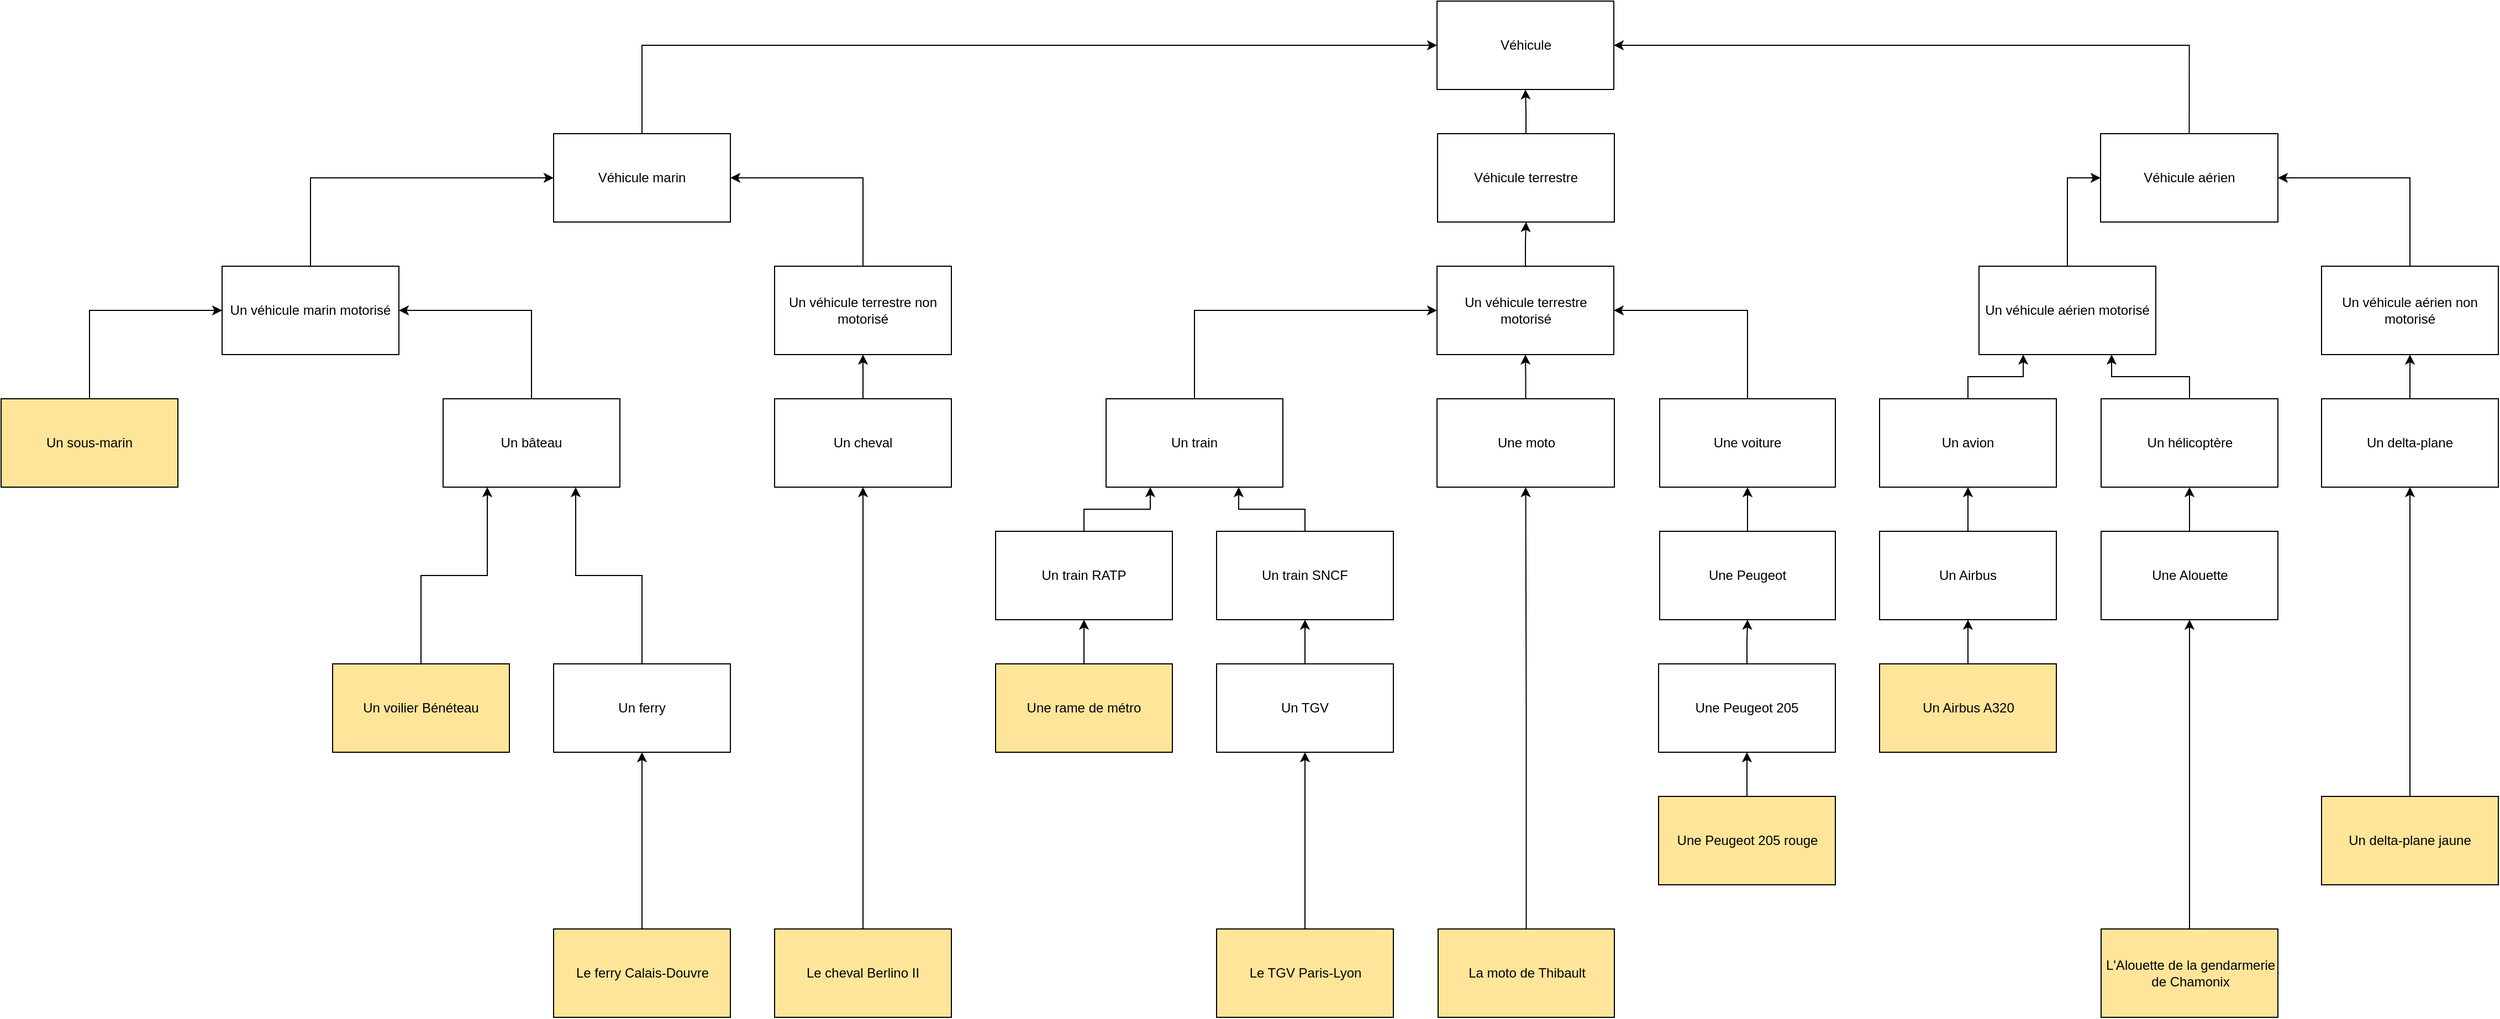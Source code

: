 <mxfile version="20.0.4" type="device"><diagram id="Zvsp1uWcvcBUd8prkpS_" name="Page-1"><mxGraphModel dx="2858" dy="2260" grid="1" gridSize="10" guides="1" tooltips="1" connect="1" arrows="1" fold="1" page="1" pageScale="1" pageWidth="827" pageHeight="1169" math="0" shadow="0"><root><mxCell id="0"/><mxCell id="1" parent="0"/><mxCell id="Ue7PJGBES_k0jSUSVjgF-43" value="" style="edgeStyle=orthogonalEdgeStyle;rounded=0;orthogonalLoop=1;jettySize=auto;html=1;" edge="1" parent="1" source="R871u4UPAUx9CYCCecNj-2" target="Ue7PJGBES_k0jSUSVjgF-27"><mxGeometry relative="1" as="geometry"/></mxCell><mxCell id="R871u4UPAUx9CYCCecNj-2" value="Une Peugeot 205 rouge" style="html=1;fillColor=#FFE599;" parent="1" vertex="1"><mxGeometry x="1240" y="680" width="160" height="80" as="geometry"/></mxCell><mxCell id="Ue7PJGBES_k0jSUSVjgF-40" style="edgeStyle=orthogonalEdgeStyle;rounded=0;orthogonalLoop=1;jettySize=auto;html=1;exitX=0.5;exitY=0;exitDx=0;exitDy=0;entryX=0.5;entryY=1;entryDx=0;entryDy=0;" edge="1" parent="1" source="R871u4UPAUx9CYCCecNj-4" target="Ue7PJGBES_k0jSUSVjgF-23"><mxGeometry relative="1" as="geometry"/></mxCell><mxCell id="R871u4UPAUx9CYCCecNj-4" value="Le TGV Paris-Lyon" style="html=1;fillColor=#FFE599;" parent="1" vertex="1"><mxGeometry x="840" y="800" width="160" height="80" as="geometry"/></mxCell><mxCell id="Ue7PJGBES_k0jSUSVjgF-46" value="" style="edgeStyle=orthogonalEdgeStyle;rounded=0;orthogonalLoop=1;jettySize=auto;html=1;" edge="1" parent="1" source="R871u4UPAUx9CYCCecNj-5" target="Ue7PJGBES_k0jSUSVjgF-20"><mxGeometry relative="1" as="geometry"/></mxCell><mxCell id="R871u4UPAUx9CYCCecNj-5" value="Un Airbus A320" style="html=1;fillColor=#FFE599;" parent="1" vertex="1"><mxGeometry x="1440" y="560" width="160" height="80" as="geometry"/></mxCell><mxCell id="Ue7PJGBES_k0jSUSVjgF-49" style="edgeStyle=orthogonalEdgeStyle;rounded=0;orthogonalLoop=1;jettySize=auto;html=1;exitX=0.5;exitY=0;exitDx=0;exitDy=0;entryX=0.5;entryY=1;entryDx=0;entryDy=0;" edge="1" parent="1" source="R871u4UPAUx9CYCCecNj-6" target="Ue7PJGBES_k0jSUSVjgF-16"><mxGeometry relative="1" as="geometry"/></mxCell><mxCell id="R871u4UPAUx9CYCCecNj-6" value="L'Alouette de la gendarmerie &lt;br&gt;de Chamonix" style="html=1;fillColor=#FFE599;" parent="1" vertex="1"><mxGeometry x="1640.5" y="800" width="160" height="80" as="geometry"/></mxCell><mxCell id="Ue7PJGBES_k0jSUSVjgF-35" style="edgeStyle=orthogonalEdgeStyle;rounded=0;orthogonalLoop=1;jettySize=auto;html=1;entryX=0.5;entryY=1;entryDx=0;entryDy=0;" edge="1" parent="1" source="R871u4UPAUx9CYCCecNj-7" target="Ue7PJGBES_k0jSUSVjgF-34"><mxGeometry relative="1" as="geometry"/></mxCell><mxCell id="R871u4UPAUx9CYCCecNj-7" value="Le ferry Calais-Douvre" style="html=1;fillColor=#FFE599;" parent="1" vertex="1"><mxGeometry x="240" y="800" width="160" height="80" as="geometry"/></mxCell><mxCell id="Ue7PJGBES_k0jSUSVjgF-37" style="edgeStyle=orthogonalEdgeStyle;rounded=0;orthogonalLoop=1;jettySize=auto;html=1;entryX=0.5;entryY=1;entryDx=0;entryDy=0;" edge="1" parent="1" source="Ue7PJGBES_k0jSUSVjgF-1" target="Ue7PJGBES_k0jSUSVjgF-19"><mxGeometry relative="1" as="geometry"/></mxCell><mxCell id="Ue7PJGBES_k0jSUSVjgF-1" value="Le cheval Berlino II" style="rounded=0;whiteSpace=wrap;html=1;fillColor=#FFE599;" vertex="1" parent="1"><mxGeometry x="440" y="800" width="160" height="80" as="geometry"/></mxCell><mxCell id="Ue7PJGBES_k0jSUSVjgF-50" style="edgeStyle=orthogonalEdgeStyle;rounded=0;orthogonalLoop=1;jettySize=auto;html=1;entryX=0.5;entryY=1;entryDx=0;entryDy=0;" edge="1" parent="1" source="Ue7PJGBES_k0jSUSVjgF-2" target="Ue7PJGBES_k0jSUSVjgF-24"><mxGeometry relative="1" as="geometry"/></mxCell><mxCell id="Ue7PJGBES_k0jSUSVjgF-2" value="La moto de Thibault" style="rounded=0;whiteSpace=wrap;html=1;fillColor=#FFE599;" vertex="1" parent="1"><mxGeometry x="1040.5" y="800" width="159.5" height="80" as="geometry"/></mxCell><mxCell id="Ue7PJGBES_k0jSUSVjgF-33" style="edgeStyle=orthogonalEdgeStyle;rounded=0;orthogonalLoop=1;jettySize=auto;html=1;exitX=0.5;exitY=0;exitDx=0;exitDy=0;entryX=0.25;entryY=1;entryDx=0;entryDy=0;" edge="1" parent="1" source="Ue7PJGBES_k0jSUSVjgF-3" target="Ue7PJGBES_k0jSUSVjgF-21"><mxGeometry relative="1" as="geometry"/></mxCell><mxCell id="Ue7PJGBES_k0jSUSVjgF-3" value="Un voilier Bénéteau" style="rounded=0;whiteSpace=wrap;html=1;fillColor=#FFE599;" vertex="1" parent="1"><mxGeometry x="40" y="560" width="160" height="80" as="geometry"/></mxCell><mxCell id="Ue7PJGBES_k0jSUSVjgF-57" style="edgeStyle=orthogonalEdgeStyle;rounded=0;orthogonalLoop=1;jettySize=auto;html=1;exitX=0.5;exitY=0;exitDx=0;exitDy=0;entryX=0;entryY=0.5;entryDx=0;entryDy=0;" edge="1" parent="1" source="Ue7PJGBES_k0jSUSVjgF-4" target="Ue7PJGBES_k0jSUSVjgF-36"><mxGeometry relative="1" as="geometry"/></mxCell><mxCell id="Ue7PJGBES_k0jSUSVjgF-4" value="Un sous-marin" style="rounded=0;whiteSpace=wrap;html=1;fillColor=#FFE599;" vertex="1" parent="1"><mxGeometry x="-260" y="320" width="160" height="80" as="geometry"/></mxCell><mxCell id="Ue7PJGBES_k0jSUSVjgF-52" style="edgeStyle=orthogonalEdgeStyle;rounded=0;orthogonalLoop=1;jettySize=auto;html=1;entryX=0.5;entryY=1;entryDx=0;entryDy=0;" edge="1" parent="1" source="Ue7PJGBES_k0jSUSVjgF-5" target="Ue7PJGBES_k0jSUSVjgF-15"><mxGeometry relative="1" as="geometry"/></mxCell><mxCell id="Ue7PJGBES_k0jSUSVjgF-5" value="Un delta-plane jaune" style="rounded=0;whiteSpace=wrap;html=1;fillColor=#FFE599;" vertex="1" parent="1"><mxGeometry x="1840" y="680" width="160" height="80" as="geometry"/></mxCell><mxCell id="Ue7PJGBES_k0jSUSVjgF-42" style="edgeStyle=orthogonalEdgeStyle;rounded=0;orthogonalLoop=1;jettySize=auto;html=1;exitX=0.5;exitY=0;exitDx=0;exitDy=0;entryX=0.5;entryY=1;entryDx=0;entryDy=0;" edge="1" parent="1" source="Ue7PJGBES_k0jSUSVjgF-6" target="Ue7PJGBES_k0jSUSVjgF-29"><mxGeometry relative="1" as="geometry"/></mxCell><mxCell id="Ue7PJGBES_k0jSUSVjgF-6" value="Une rame de métro" style="rounded=0;whiteSpace=wrap;html=1;fillColor=#FFE599;" vertex="1" parent="1"><mxGeometry x="640" y="560" width="160" height="80" as="geometry"/></mxCell><mxCell id="Ue7PJGBES_k0jSUSVjgF-7" value="Véhicule" style="rounded=0;whiteSpace=wrap;html=1;fillColor=none;" vertex="1" parent="1"><mxGeometry x="1039.5" y="-40" width="160" height="80" as="geometry"/></mxCell><mxCell id="Ue7PJGBES_k0jSUSVjgF-60" style="edgeStyle=orthogonalEdgeStyle;rounded=0;orthogonalLoop=1;jettySize=auto;html=1;exitX=0.5;exitY=0;exitDx=0;exitDy=0;entryX=0.5;entryY=1;entryDx=0;entryDy=0;" edge="1" parent="1" source="Ue7PJGBES_k0jSUSVjgF-8" target="Ue7PJGBES_k0jSUSVjgF-7"><mxGeometry relative="1" as="geometry"/></mxCell><mxCell id="Ue7PJGBES_k0jSUSVjgF-8" value="Véhicule terrestre" style="rounded=0;whiteSpace=wrap;html=1;fillColor=none;" vertex="1" parent="1"><mxGeometry x="1040" y="80" width="160" height="80" as="geometry"/></mxCell><mxCell id="Ue7PJGBES_k0jSUSVjgF-59" style="edgeStyle=orthogonalEdgeStyle;rounded=0;orthogonalLoop=1;jettySize=auto;html=1;exitX=0.5;exitY=0;exitDx=0;exitDy=0;entryX=0;entryY=0.5;entryDx=0;entryDy=0;" edge="1" parent="1" source="Ue7PJGBES_k0jSUSVjgF-9" target="Ue7PJGBES_k0jSUSVjgF-7"><mxGeometry relative="1" as="geometry"/></mxCell><mxCell id="Ue7PJGBES_k0jSUSVjgF-9" value="Véhicule marin" style="rounded=0;whiteSpace=wrap;html=1;fillColor=none;" vertex="1" parent="1"><mxGeometry x="240" y="80" width="160" height="80" as="geometry"/></mxCell><mxCell id="Ue7PJGBES_k0jSUSVjgF-71" style="edgeStyle=orthogonalEdgeStyle;rounded=0;orthogonalLoop=1;jettySize=auto;html=1;exitX=0.5;exitY=0;exitDx=0;exitDy=0;entryX=1;entryY=0.5;entryDx=0;entryDy=0;" edge="1" parent="1" source="Ue7PJGBES_k0jSUSVjgF-10" target="Ue7PJGBES_k0jSUSVjgF-7"><mxGeometry relative="1" as="geometry"/></mxCell><mxCell id="Ue7PJGBES_k0jSUSVjgF-10" value="Véhicule aérien" style="rounded=0;whiteSpace=wrap;html=1;fillColor=none;" vertex="1" parent="1"><mxGeometry x="1640" y="80" width="160.5" height="80" as="geometry"/></mxCell><mxCell id="Ue7PJGBES_k0jSUSVjgF-67" style="edgeStyle=orthogonalEdgeStyle;rounded=0;orthogonalLoop=1;jettySize=auto;html=1;exitX=0.5;exitY=0;exitDx=0;exitDy=0;entryX=0;entryY=0.5;entryDx=0;entryDy=0;" edge="1" parent="1" source="Ue7PJGBES_k0jSUSVjgF-11" target="Ue7PJGBES_k0jSUSVjgF-10"><mxGeometry relative="1" as="geometry"/></mxCell><mxCell id="Ue7PJGBES_k0jSUSVjgF-11" value="Un véhicule aérien motorisé" style="rounded=0;whiteSpace=wrap;html=1;fillColor=none;" vertex="1" parent="1"><mxGeometry x="1530" y="200" width="160" height="80" as="geometry"/></mxCell><mxCell id="Ue7PJGBES_k0jSUSVjgF-70" style="edgeStyle=orthogonalEdgeStyle;rounded=0;orthogonalLoop=1;jettySize=auto;html=1;exitX=0.5;exitY=0;exitDx=0;exitDy=0;entryX=1;entryY=0.5;entryDx=0;entryDy=0;" edge="1" parent="1" source="Ue7PJGBES_k0jSUSVjgF-12" target="Ue7PJGBES_k0jSUSVjgF-10"><mxGeometry relative="1" as="geometry"/></mxCell><mxCell id="Ue7PJGBES_k0jSUSVjgF-12" value="Un véhicule aérien non motorisé" style="rounded=0;whiteSpace=wrap;html=1;fillColor=none;" vertex="1" parent="1"><mxGeometry x="1840" y="200" width="160" height="80" as="geometry"/></mxCell><mxCell id="Ue7PJGBES_k0jSUSVjgF-48" value="" style="edgeStyle=orthogonalEdgeStyle;rounded=0;orthogonalLoop=1;jettySize=auto;html=1;entryX=0.25;entryY=1;entryDx=0;entryDy=0;" edge="1" parent="1" source="Ue7PJGBES_k0jSUSVjgF-13" target="Ue7PJGBES_k0jSUSVjgF-11"><mxGeometry relative="1" as="geometry"/></mxCell><mxCell id="Ue7PJGBES_k0jSUSVjgF-13" value="Un avion" style="rounded=0;whiteSpace=wrap;html=1;fillColor=none;" vertex="1" parent="1"><mxGeometry x="1440" y="320" width="160" height="80" as="geometry"/></mxCell><mxCell id="Ue7PJGBES_k0jSUSVjgF-68" style="edgeStyle=orthogonalEdgeStyle;rounded=0;orthogonalLoop=1;jettySize=auto;html=1;exitX=0.5;exitY=0;exitDx=0;exitDy=0;entryX=0.75;entryY=1;entryDx=0;entryDy=0;" edge="1" parent="1" source="Ue7PJGBES_k0jSUSVjgF-14" target="Ue7PJGBES_k0jSUSVjgF-11"><mxGeometry relative="1" as="geometry"/></mxCell><mxCell id="Ue7PJGBES_k0jSUSVjgF-14" value="Un hélicoptère" style="rounded=0;whiteSpace=wrap;html=1;fillColor=none;" vertex="1" parent="1"><mxGeometry x="1640.5" y="320" width="160" height="80" as="geometry"/></mxCell><mxCell id="Ue7PJGBES_k0jSUSVjgF-53" value="" style="edgeStyle=orthogonalEdgeStyle;rounded=0;orthogonalLoop=1;jettySize=auto;html=1;" edge="1" parent="1" source="Ue7PJGBES_k0jSUSVjgF-15" target="Ue7PJGBES_k0jSUSVjgF-12"><mxGeometry relative="1" as="geometry"/></mxCell><mxCell id="Ue7PJGBES_k0jSUSVjgF-15" value="Un delta-plane" style="rounded=0;whiteSpace=wrap;html=1;fillColor=none;" vertex="1" parent="1"><mxGeometry x="1840" y="320" width="160" height="80" as="geometry"/></mxCell><mxCell id="Ue7PJGBES_k0jSUSVjgF-51" value="" style="edgeStyle=orthogonalEdgeStyle;rounded=0;orthogonalLoop=1;jettySize=auto;html=1;" edge="1" parent="1" source="Ue7PJGBES_k0jSUSVjgF-16" target="Ue7PJGBES_k0jSUSVjgF-14"><mxGeometry relative="1" as="geometry"/></mxCell><mxCell id="Ue7PJGBES_k0jSUSVjgF-16" value="Une Alouette" style="rounded=0;whiteSpace=wrap;html=1;fillColor=none;" vertex="1" parent="1"><mxGeometry x="1640.5" y="440" width="160" height="80" as="geometry"/></mxCell><mxCell id="Ue7PJGBES_k0jSUSVjgF-66" value="" style="edgeStyle=orthogonalEdgeStyle;rounded=0;orthogonalLoop=1;jettySize=auto;html=1;" edge="1" parent="1" source="Ue7PJGBES_k0jSUSVjgF-17" target="Ue7PJGBES_k0jSUSVjgF-8"><mxGeometry relative="1" as="geometry"/></mxCell><mxCell id="Ue7PJGBES_k0jSUSVjgF-17" value="Un véhicule terrestre motorisé" style="rounded=0;whiteSpace=wrap;html=1;fillColor=none;" vertex="1" parent="1"><mxGeometry x="1039.5" y="200" width="160" height="80" as="geometry"/></mxCell><mxCell id="Ue7PJGBES_k0jSUSVjgF-55" style="edgeStyle=orthogonalEdgeStyle;rounded=0;orthogonalLoop=1;jettySize=auto;html=1;exitX=0.5;exitY=0;exitDx=0;exitDy=0;entryX=1;entryY=0.5;entryDx=0;entryDy=0;" edge="1" parent="1" source="Ue7PJGBES_k0jSUSVjgF-18" target="Ue7PJGBES_k0jSUSVjgF-9"><mxGeometry relative="1" as="geometry"/></mxCell><mxCell id="Ue7PJGBES_k0jSUSVjgF-18" value="Un véhicule terrestre non motorisé" style="rounded=0;whiteSpace=wrap;html=1;fillColor=none;" vertex="1" parent="1"><mxGeometry x="440" y="200" width="160" height="80" as="geometry"/></mxCell><mxCell id="Ue7PJGBES_k0jSUSVjgF-39" style="edgeStyle=orthogonalEdgeStyle;rounded=0;orthogonalLoop=1;jettySize=auto;html=1;exitX=0.5;exitY=0;exitDx=0;exitDy=0;entryX=0.5;entryY=1;entryDx=0;entryDy=0;" edge="1" parent="1" source="Ue7PJGBES_k0jSUSVjgF-19" target="Ue7PJGBES_k0jSUSVjgF-18"><mxGeometry relative="1" as="geometry"/></mxCell><mxCell id="Ue7PJGBES_k0jSUSVjgF-19" value="Un cheval" style="rounded=0;whiteSpace=wrap;html=1;fillColor=none;" vertex="1" parent="1"><mxGeometry x="440" y="320" width="160" height="80" as="geometry"/></mxCell><mxCell id="Ue7PJGBES_k0jSUSVjgF-47" value="" style="edgeStyle=orthogonalEdgeStyle;rounded=0;orthogonalLoop=1;jettySize=auto;html=1;" edge="1" parent="1" source="Ue7PJGBES_k0jSUSVjgF-20" target="Ue7PJGBES_k0jSUSVjgF-13"><mxGeometry relative="1" as="geometry"/></mxCell><mxCell id="Ue7PJGBES_k0jSUSVjgF-20" value="Un Airbus" style="rounded=0;whiteSpace=wrap;html=1;fillColor=none;" vertex="1" parent="1"><mxGeometry x="1440" y="440" width="160" height="80" as="geometry"/></mxCell><mxCell id="Ue7PJGBES_k0jSUSVjgF-58" style="edgeStyle=orthogonalEdgeStyle;rounded=0;orthogonalLoop=1;jettySize=auto;html=1;exitX=0.5;exitY=0;exitDx=0;exitDy=0;entryX=1;entryY=0.5;entryDx=0;entryDy=0;" edge="1" parent="1" source="Ue7PJGBES_k0jSUSVjgF-21" target="Ue7PJGBES_k0jSUSVjgF-36"><mxGeometry relative="1" as="geometry"/></mxCell><mxCell id="Ue7PJGBES_k0jSUSVjgF-21" value="Un bâteau" style="rounded=0;whiteSpace=wrap;html=1;fillColor=none;" vertex="1" parent="1"><mxGeometry x="140" y="320" width="160" height="80" as="geometry"/></mxCell><mxCell id="Ue7PJGBES_k0jSUSVjgF-64" style="edgeStyle=orthogonalEdgeStyle;rounded=0;orthogonalLoop=1;jettySize=auto;html=1;exitX=0.5;exitY=0;exitDx=0;exitDy=0;entryX=0;entryY=0.5;entryDx=0;entryDy=0;" edge="1" parent="1" source="Ue7PJGBES_k0jSUSVjgF-22" target="Ue7PJGBES_k0jSUSVjgF-17"><mxGeometry relative="1" as="geometry"/></mxCell><mxCell id="Ue7PJGBES_k0jSUSVjgF-22" value="Un train" style="rounded=0;whiteSpace=wrap;html=1;fillColor=none;" vertex="1" parent="1"><mxGeometry x="740" y="320" width="160" height="80" as="geometry"/></mxCell><mxCell id="Ue7PJGBES_k0jSUSVjgF-41" style="edgeStyle=orthogonalEdgeStyle;rounded=0;orthogonalLoop=1;jettySize=auto;html=1;exitX=0.5;exitY=0;exitDx=0;exitDy=0;entryX=0.5;entryY=1;entryDx=0;entryDy=0;" edge="1" parent="1" source="Ue7PJGBES_k0jSUSVjgF-23" target="Ue7PJGBES_k0jSUSVjgF-28"><mxGeometry relative="1" as="geometry"/></mxCell><mxCell id="Ue7PJGBES_k0jSUSVjgF-23" value="Un TGV" style="rounded=0;whiteSpace=wrap;html=1;fillColor=none;" vertex="1" parent="1"><mxGeometry x="840" y="560" width="160" height="80" as="geometry"/></mxCell><mxCell id="Ue7PJGBES_k0jSUSVjgF-65" value="" style="edgeStyle=orthogonalEdgeStyle;rounded=0;orthogonalLoop=1;jettySize=auto;html=1;" edge="1" parent="1" source="Ue7PJGBES_k0jSUSVjgF-24" target="Ue7PJGBES_k0jSUSVjgF-17"><mxGeometry relative="1" as="geometry"/></mxCell><mxCell id="Ue7PJGBES_k0jSUSVjgF-24" value="Une moto" style="rounded=0;whiteSpace=wrap;html=1;fillColor=none;" vertex="1" parent="1"><mxGeometry x="1039.5" y="320" width="160.5" height="80" as="geometry"/></mxCell><mxCell id="Ue7PJGBES_k0jSUSVjgF-63" style="edgeStyle=orthogonalEdgeStyle;rounded=0;orthogonalLoop=1;jettySize=auto;html=1;exitX=0.5;exitY=0;exitDx=0;exitDy=0;entryX=1;entryY=0.5;entryDx=0;entryDy=0;" edge="1" parent="1" source="Ue7PJGBES_k0jSUSVjgF-25" target="Ue7PJGBES_k0jSUSVjgF-17"><mxGeometry relative="1" as="geometry"/></mxCell><mxCell id="Ue7PJGBES_k0jSUSVjgF-25" value="Une voiture" style="rounded=0;whiteSpace=wrap;html=1;fillColor=none;" vertex="1" parent="1"><mxGeometry x="1241" y="320" width="159" height="80" as="geometry"/></mxCell><mxCell id="Ue7PJGBES_k0jSUSVjgF-45" value="" style="edgeStyle=orthogonalEdgeStyle;rounded=0;orthogonalLoop=1;jettySize=auto;html=1;" edge="1" parent="1" source="Ue7PJGBES_k0jSUSVjgF-26" target="Ue7PJGBES_k0jSUSVjgF-25"><mxGeometry relative="1" as="geometry"/></mxCell><mxCell id="Ue7PJGBES_k0jSUSVjgF-26" value="Une Peugeot" style="rounded=0;whiteSpace=wrap;html=1;fillColor=none;" vertex="1" parent="1"><mxGeometry x="1241" y="440" width="159" height="80" as="geometry"/></mxCell><mxCell id="Ue7PJGBES_k0jSUSVjgF-44" value="" style="edgeStyle=orthogonalEdgeStyle;rounded=0;orthogonalLoop=1;jettySize=auto;html=1;" edge="1" parent="1" source="Ue7PJGBES_k0jSUSVjgF-27" target="Ue7PJGBES_k0jSUSVjgF-26"><mxGeometry relative="1" as="geometry"/></mxCell><mxCell id="Ue7PJGBES_k0jSUSVjgF-27" value="Une Peugeot 205" style="rounded=0;whiteSpace=wrap;html=1;fillColor=none;" vertex="1" parent="1"><mxGeometry x="1240" y="560" width="160" height="80" as="geometry"/></mxCell><mxCell id="Ue7PJGBES_k0jSUSVjgF-72" style="edgeStyle=orthogonalEdgeStyle;rounded=0;orthogonalLoop=1;jettySize=auto;html=1;exitX=0.5;exitY=0;exitDx=0;exitDy=0;entryX=0.75;entryY=1;entryDx=0;entryDy=0;" edge="1" parent="1" source="Ue7PJGBES_k0jSUSVjgF-28" target="Ue7PJGBES_k0jSUSVjgF-22"><mxGeometry relative="1" as="geometry"/></mxCell><mxCell id="Ue7PJGBES_k0jSUSVjgF-28" value="Un train SNCF" style="rounded=0;whiteSpace=wrap;html=1;fillColor=none;" vertex="1" parent="1"><mxGeometry x="840" y="440" width="160" height="80" as="geometry"/></mxCell><mxCell id="Ue7PJGBES_k0jSUSVjgF-73" style="edgeStyle=orthogonalEdgeStyle;rounded=0;orthogonalLoop=1;jettySize=auto;html=1;exitX=0.5;exitY=0;exitDx=0;exitDy=0;entryX=0.25;entryY=1;entryDx=0;entryDy=0;" edge="1" parent="1" source="Ue7PJGBES_k0jSUSVjgF-29" target="Ue7PJGBES_k0jSUSVjgF-22"><mxGeometry relative="1" as="geometry"/></mxCell><mxCell id="Ue7PJGBES_k0jSUSVjgF-29" value="Un train RATP" style="rounded=0;whiteSpace=wrap;html=1;fillColor=none;" vertex="1" parent="1"><mxGeometry x="640" y="440" width="160" height="80" as="geometry"/></mxCell><mxCell id="Ue7PJGBES_k0jSUSVjgF-54" style="edgeStyle=orthogonalEdgeStyle;rounded=0;orthogonalLoop=1;jettySize=auto;html=1;entryX=0.75;entryY=1;entryDx=0;entryDy=0;" edge="1" parent="1" source="Ue7PJGBES_k0jSUSVjgF-34" target="Ue7PJGBES_k0jSUSVjgF-21"><mxGeometry relative="1" as="geometry"/></mxCell><mxCell id="Ue7PJGBES_k0jSUSVjgF-34" value="Un ferry" style="rounded=0;whiteSpace=wrap;html=1;fillColor=none;" vertex="1" parent="1"><mxGeometry x="240" y="560" width="160" height="80" as="geometry"/></mxCell><mxCell id="Ue7PJGBES_k0jSUSVjgF-56" style="edgeStyle=orthogonalEdgeStyle;rounded=0;orthogonalLoop=1;jettySize=auto;html=1;exitX=0.5;exitY=0;exitDx=0;exitDy=0;entryX=0;entryY=0.5;entryDx=0;entryDy=0;" edge="1" parent="1" source="Ue7PJGBES_k0jSUSVjgF-36" target="Ue7PJGBES_k0jSUSVjgF-9"><mxGeometry relative="1" as="geometry"/></mxCell><mxCell id="Ue7PJGBES_k0jSUSVjgF-36" value="Un véhicule marin motorisé" style="rounded=0;whiteSpace=wrap;html=1;fillColor=none;" vertex="1" parent="1"><mxGeometry x="-60" y="200" width="160" height="80" as="geometry"/></mxCell></root></mxGraphModel></diagram></mxfile>
